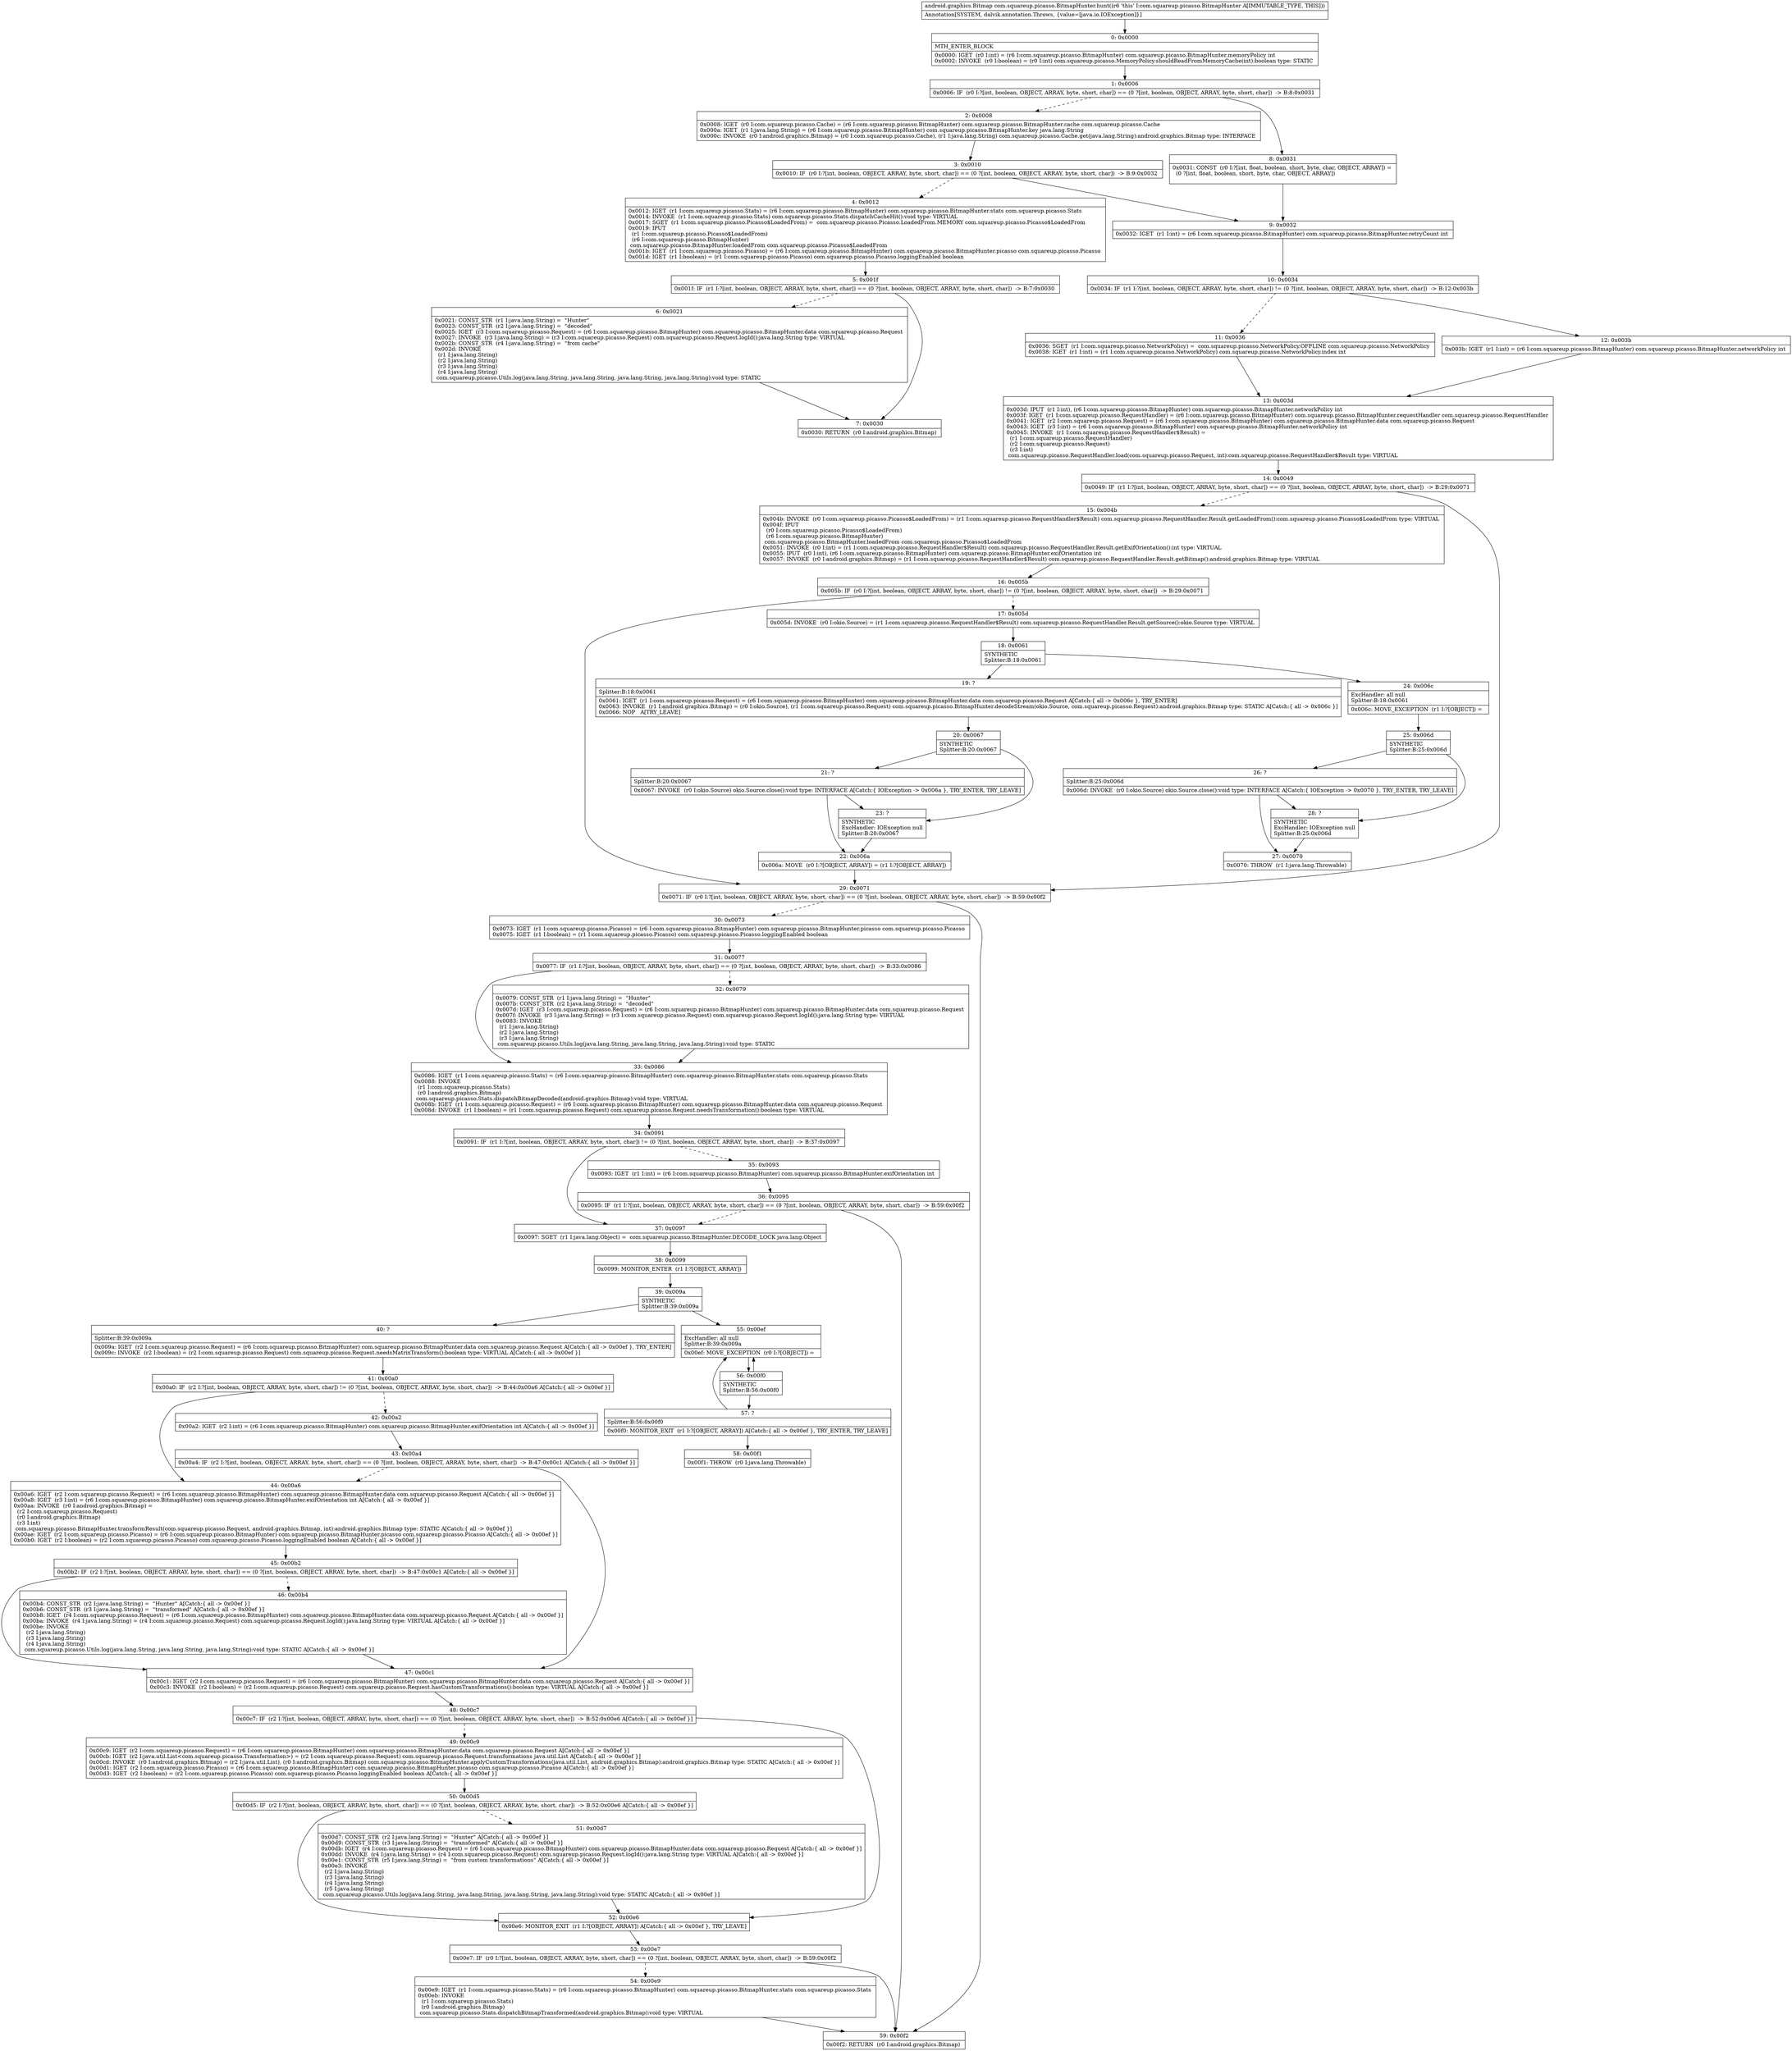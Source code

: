 digraph "CFG forcom.squareup.picasso.BitmapHunter.hunt()Landroid\/graphics\/Bitmap;" {
Node_0 [shape=record,label="{0\:\ 0x0000|MTH_ENTER_BLOCK\l|0x0000: IGET  (r0 I:int) = (r6 I:com.squareup.picasso.BitmapHunter) com.squareup.picasso.BitmapHunter.memoryPolicy int \l0x0002: INVOKE  (r0 I:boolean) = (r0 I:int) com.squareup.picasso.MemoryPolicy.shouldReadFromMemoryCache(int):boolean type: STATIC \l}"];
Node_1 [shape=record,label="{1\:\ 0x0006|0x0006: IF  (r0 I:?[int, boolean, OBJECT, ARRAY, byte, short, char]) == (0 ?[int, boolean, OBJECT, ARRAY, byte, short, char])  \-\> B:8:0x0031 \l}"];
Node_2 [shape=record,label="{2\:\ 0x0008|0x0008: IGET  (r0 I:com.squareup.picasso.Cache) = (r6 I:com.squareup.picasso.BitmapHunter) com.squareup.picasso.BitmapHunter.cache com.squareup.picasso.Cache \l0x000a: IGET  (r1 I:java.lang.String) = (r6 I:com.squareup.picasso.BitmapHunter) com.squareup.picasso.BitmapHunter.key java.lang.String \l0x000c: INVOKE  (r0 I:android.graphics.Bitmap) = (r0 I:com.squareup.picasso.Cache), (r1 I:java.lang.String) com.squareup.picasso.Cache.get(java.lang.String):android.graphics.Bitmap type: INTERFACE \l}"];
Node_3 [shape=record,label="{3\:\ 0x0010|0x0010: IF  (r0 I:?[int, boolean, OBJECT, ARRAY, byte, short, char]) == (0 ?[int, boolean, OBJECT, ARRAY, byte, short, char])  \-\> B:9:0x0032 \l}"];
Node_4 [shape=record,label="{4\:\ 0x0012|0x0012: IGET  (r1 I:com.squareup.picasso.Stats) = (r6 I:com.squareup.picasso.BitmapHunter) com.squareup.picasso.BitmapHunter.stats com.squareup.picasso.Stats \l0x0014: INVOKE  (r1 I:com.squareup.picasso.Stats) com.squareup.picasso.Stats.dispatchCacheHit():void type: VIRTUAL \l0x0017: SGET  (r1 I:com.squareup.picasso.Picasso$LoadedFrom) =  com.squareup.picasso.Picasso.LoadedFrom.MEMORY com.squareup.picasso.Picasso$LoadedFrom \l0x0019: IPUT  \l  (r1 I:com.squareup.picasso.Picasso$LoadedFrom)\l  (r6 I:com.squareup.picasso.BitmapHunter)\l com.squareup.picasso.BitmapHunter.loadedFrom com.squareup.picasso.Picasso$LoadedFrom \l0x001b: IGET  (r1 I:com.squareup.picasso.Picasso) = (r6 I:com.squareup.picasso.BitmapHunter) com.squareup.picasso.BitmapHunter.picasso com.squareup.picasso.Picasso \l0x001d: IGET  (r1 I:boolean) = (r1 I:com.squareup.picasso.Picasso) com.squareup.picasso.Picasso.loggingEnabled boolean \l}"];
Node_5 [shape=record,label="{5\:\ 0x001f|0x001f: IF  (r1 I:?[int, boolean, OBJECT, ARRAY, byte, short, char]) == (0 ?[int, boolean, OBJECT, ARRAY, byte, short, char])  \-\> B:7:0x0030 \l}"];
Node_6 [shape=record,label="{6\:\ 0x0021|0x0021: CONST_STR  (r1 I:java.lang.String) =  \"Hunter\" \l0x0023: CONST_STR  (r2 I:java.lang.String) =  \"decoded\" \l0x0025: IGET  (r3 I:com.squareup.picasso.Request) = (r6 I:com.squareup.picasso.BitmapHunter) com.squareup.picasso.BitmapHunter.data com.squareup.picasso.Request \l0x0027: INVOKE  (r3 I:java.lang.String) = (r3 I:com.squareup.picasso.Request) com.squareup.picasso.Request.logId():java.lang.String type: VIRTUAL \l0x002b: CONST_STR  (r4 I:java.lang.String) =  \"from cache\" \l0x002d: INVOKE  \l  (r1 I:java.lang.String)\l  (r2 I:java.lang.String)\l  (r3 I:java.lang.String)\l  (r4 I:java.lang.String)\l com.squareup.picasso.Utils.log(java.lang.String, java.lang.String, java.lang.String, java.lang.String):void type: STATIC \l}"];
Node_7 [shape=record,label="{7\:\ 0x0030|0x0030: RETURN  (r0 I:android.graphics.Bitmap) \l}"];
Node_8 [shape=record,label="{8\:\ 0x0031|0x0031: CONST  (r0 I:?[int, float, boolean, short, byte, char, OBJECT, ARRAY]) = \l  (0 ?[int, float, boolean, short, byte, char, OBJECT, ARRAY])\l \l}"];
Node_9 [shape=record,label="{9\:\ 0x0032|0x0032: IGET  (r1 I:int) = (r6 I:com.squareup.picasso.BitmapHunter) com.squareup.picasso.BitmapHunter.retryCount int \l}"];
Node_10 [shape=record,label="{10\:\ 0x0034|0x0034: IF  (r1 I:?[int, boolean, OBJECT, ARRAY, byte, short, char]) != (0 ?[int, boolean, OBJECT, ARRAY, byte, short, char])  \-\> B:12:0x003b \l}"];
Node_11 [shape=record,label="{11\:\ 0x0036|0x0036: SGET  (r1 I:com.squareup.picasso.NetworkPolicy) =  com.squareup.picasso.NetworkPolicy.OFFLINE com.squareup.picasso.NetworkPolicy \l0x0038: IGET  (r1 I:int) = (r1 I:com.squareup.picasso.NetworkPolicy) com.squareup.picasso.NetworkPolicy.index int \l}"];
Node_12 [shape=record,label="{12\:\ 0x003b|0x003b: IGET  (r1 I:int) = (r6 I:com.squareup.picasso.BitmapHunter) com.squareup.picasso.BitmapHunter.networkPolicy int \l}"];
Node_13 [shape=record,label="{13\:\ 0x003d|0x003d: IPUT  (r1 I:int), (r6 I:com.squareup.picasso.BitmapHunter) com.squareup.picasso.BitmapHunter.networkPolicy int \l0x003f: IGET  (r1 I:com.squareup.picasso.RequestHandler) = (r6 I:com.squareup.picasso.BitmapHunter) com.squareup.picasso.BitmapHunter.requestHandler com.squareup.picasso.RequestHandler \l0x0041: IGET  (r2 I:com.squareup.picasso.Request) = (r6 I:com.squareup.picasso.BitmapHunter) com.squareup.picasso.BitmapHunter.data com.squareup.picasso.Request \l0x0043: IGET  (r3 I:int) = (r6 I:com.squareup.picasso.BitmapHunter) com.squareup.picasso.BitmapHunter.networkPolicy int \l0x0045: INVOKE  (r1 I:com.squareup.picasso.RequestHandler$Result) = \l  (r1 I:com.squareup.picasso.RequestHandler)\l  (r2 I:com.squareup.picasso.Request)\l  (r3 I:int)\l com.squareup.picasso.RequestHandler.load(com.squareup.picasso.Request, int):com.squareup.picasso.RequestHandler$Result type: VIRTUAL \l}"];
Node_14 [shape=record,label="{14\:\ 0x0049|0x0049: IF  (r1 I:?[int, boolean, OBJECT, ARRAY, byte, short, char]) == (0 ?[int, boolean, OBJECT, ARRAY, byte, short, char])  \-\> B:29:0x0071 \l}"];
Node_15 [shape=record,label="{15\:\ 0x004b|0x004b: INVOKE  (r0 I:com.squareup.picasso.Picasso$LoadedFrom) = (r1 I:com.squareup.picasso.RequestHandler$Result) com.squareup.picasso.RequestHandler.Result.getLoadedFrom():com.squareup.picasso.Picasso$LoadedFrom type: VIRTUAL \l0x004f: IPUT  \l  (r0 I:com.squareup.picasso.Picasso$LoadedFrom)\l  (r6 I:com.squareup.picasso.BitmapHunter)\l com.squareup.picasso.BitmapHunter.loadedFrom com.squareup.picasso.Picasso$LoadedFrom \l0x0051: INVOKE  (r0 I:int) = (r1 I:com.squareup.picasso.RequestHandler$Result) com.squareup.picasso.RequestHandler.Result.getExifOrientation():int type: VIRTUAL \l0x0055: IPUT  (r0 I:int), (r6 I:com.squareup.picasso.BitmapHunter) com.squareup.picasso.BitmapHunter.exifOrientation int \l0x0057: INVOKE  (r0 I:android.graphics.Bitmap) = (r1 I:com.squareup.picasso.RequestHandler$Result) com.squareup.picasso.RequestHandler.Result.getBitmap():android.graphics.Bitmap type: VIRTUAL \l}"];
Node_16 [shape=record,label="{16\:\ 0x005b|0x005b: IF  (r0 I:?[int, boolean, OBJECT, ARRAY, byte, short, char]) != (0 ?[int, boolean, OBJECT, ARRAY, byte, short, char])  \-\> B:29:0x0071 \l}"];
Node_17 [shape=record,label="{17\:\ 0x005d|0x005d: INVOKE  (r0 I:okio.Source) = (r1 I:com.squareup.picasso.RequestHandler$Result) com.squareup.picasso.RequestHandler.Result.getSource():okio.Source type: VIRTUAL \l}"];
Node_18 [shape=record,label="{18\:\ 0x0061|SYNTHETIC\lSplitter:B:18:0x0061\l}"];
Node_19 [shape=record,label="{19\:\ ?|Splitter:B:18:0x0061\l|0x0061: IGET  (r1 I:com.squareup.picasso.Request) = (r6 I:com.squareup.picasso.BitmapHunter) com.squareup.picasso.BitmapHunter.data com.squareup.picasso.Request A[Catch:\{ all \-\> 0x006c \}, TRY_ENTER]\l0x0063: INVOKE  (r1 I:android.graphics.Bitmap) = (r0 I:okio.Source), (r1 I:com.squareup.picasso.Request) com.squareup.picasso.BitmapHunter.decodeStream(okio.Source, com.squareup.picasso.Request):android.graphics.Bitmap type: STATIC A[Catch:\{ all \-\> 0x006c \}]\l0x0066: NOP   A[TRY_LEAVE]\l}"];
Node_20 [shape=record,label="{20\:\ 0x0067|SYNTHETIC\lSplitter:B:20:0x0067\l}"];
Node_21 [shape=record,label="{21\:\ ?|Splitter:B:20:0x0067\l|0x0067: INVOKE  (r0 I:okio.Source) okio.Source.close():void type: INTERFACE A[Catch:\{ IOException \-\> 0x006a \}, TRY_ENTER, TRY_LEAVE]\l}"];
Node_22 [shape=record,label="{22\:\ 0x006a|0x006a: MOVE  (r0 I:?[OBJECT, ARRAY]) = (r1 I:?[OBJECT, ARRAY]) \l}"];
Node_23 [shape=record,label="{23\:\ ?|SYNTHETIC\lExcHandler: IOException null\lSplitter:B:20:0x0067\l}"];
Node_24 [shape=record,label="{24\:\ 0x006c|ExcHandler: all null\lSplitter:B:18:0x0061\l|0x006c: MOVE_EXCEPTION  (r1 I:?[OBJECT]) =  \l}"];
Node_25 [shape=record,label="{25\:\ 0x006d|SYNTHETIC\lSplitter:B:25:0x006d\l}"];
Node_26 [shape=record,label="{26\:\ ?|Splitter:B:25:0x006d\l|0x006d: INVOKE  (r0 I:okio.Source) okio.Source.close():void type: INTERFACE A[Catch:\{ IOException \-\> 0x0070 \}, TRY_ENTER, TRY_LEAVE]\l}"];
Node_27 [shape=record,label="{27\:\ 0x0070|0x0070: THROW  (r1 I:java.lang.Throwable) \l}"];
Node_28 [shape=record,label="{28\:\ ?|SYNTHETIC\lExcHandler: IOException null\lSplitter:B:25:0x006d\l}"];
Node_29 [shape=record,label="{29\:\ 0x0071|0x0071: IF  (r0 I:?[int, boolean, OBJECT, ARRAY, byte, short, char]) == (0 ?[int, boolean, OBJECT, ARRAY, byte, short, char])  \-\> B:59:0x00f2 \l}"];
Node_30 [shape=record,label="{30\:\ 0x0073|0x0073: IGET  (r1 I:com.squareup.picasso.Picasso) = (r6 I:com.squareup.picasso.BitmapHunter) com.squareup.picasso.BitmapHunter.picasso com.squareup.picasso.Picasso \l0x0075: IGET  (r1 I:boolean) = (r1 I:com.squareup.picasso.Picasso) com.squareup.picasso.Picasso.loggingEnabled boolean \l}"];
Node_31 [shape=record,label="{31\:\ 0x0077|0x0077: IF  (r1 I:?[int, boolean, OBJECT, ARRAY, byte, short, char]) == (0 ?[int, boolean, OBJECT, ARRAY, byte, short, char])  \-\> B:33:0x0086 \l}"];
Node_32 [shape=record,label="{32\:\ 0x0079|0x0079: CONST_STR  (r1 I:java.lang.String) =  \"Hunter\" \l0x007b: CONST_STR  (r2 I:java.lang.String) =  \"decoded\" \l0x007d: IGET  (r3 I:com.squareup.picasso.Request) = (r6 I:com.squareup.picasso.BitmapHunter) com.squareup.picasso.BitmapHunter.data com.squareup.picasso.Request \l0x007f: INVOKE  (r3 I:java.lang.String) = (r3 I:com.squareup.picasso.Request) com.squareup.picasso.Request.logId():java.lang.String type: VIRTUAL \l0x0083: INVOKE  \l  (r1 I:java.lang.String)\l  (r2 I:java.lang.String)\l  (r3 I:java.lang.String)\l com.squareup.picasso.Utils.log(java.lang.String, java.lang.String, java.lang.String):void type: STATIC \l}"];
Node_33 [shape=record,label="{33\:\ 0x0086|0x0086: IGET  (r1 I:com.squareup.picasso.Stats) = (r6 I:com.squareup.picasso.BitmapHunter) com.squareup.picasso.BitmapHunter.stats com.squareup.picasso.Stats \l0x0088: INVOKE  \l  (r1 I:com.squareup.picasso.Stats)\l  (r0 I:android.graphics.Bitmap)\l com.squareup.picasso.Stats.dispatchBitmapDecoded(android.graphics.Bitmap):void type: VIRTUAL \l0x008b: IGET  (r1 I:com.squareup.picasso.Request) = (r6 I:com.squareup.picasso.BitmapHunter) com.squareup.picasso.BitmapHunter.data com.squareup.picasso.Request \l0x008d: INVOKE  (r1 I:boolean) = (r1 I:com.squareup.picasso.Request) com.squareup.picasso.Request.needsTransformation():boolean type: VIRTUAL \l}"];
Node_34 [shape=record,label="{34\:\ 0x0091|0x0091: IF  (r1 I:?[int, boolean, OBJECT, ARRAY, byte, short, char]) != (0 ?[int, boolean, OBJECT, ARRAY, byte, short, char])  \-\> B:37:0x0097 \l}"];
Node_35 [shape=record,label="{35\:\ 0x0093|0x0093: IGET  (r1 I:int) = (r6 I:com.squareup.picasso.BitmapHunter) com.squareup.picasso.BitmapHunter.exifOrientation int \l}"];
Node_36 [shape=record,label="{36\:\ 0x0095|0x0095: IF  (r1 I:?[int, boolean, OBJECT, ARRAY, byte, short, char]) == (0 ?[int, boolean, OBJECT, ARRAY, byte, short, char])  \-\> B:59:0x00f2 \l}"];
Node_37 [shape=record,label="{37\:\ 0x0097|0x0097: SGET  (r1 I:java.lang.Object) =  com.squareup.picasso.BitmapHunter.DECODE_LOCK java.lang.Object \l}"];
Node_38 [shape=record,label="{38\:\ 0x0099|0x0099: MONITOR_ENTER  (r1 I:?[OBJECT, ARRAY]) \l}"];
Node_39 [shape=record,label="{39\:\ 0x009a|SYNTHETIC\lSplitter:B:39:0x009a\l}"];
Node_40 [shape=record,label="{40\:\ ?|Splitter:B:39:0x009a\l|0x009a: IGET  (r2 I:com.squareup.picasso.Request) = (r6 I:com.squareup.picasso.BitmapHunter) com.squareup.picasso.BitmapHunter.data com.squareup.picasso.Request A[Catch:\{ all \-\> 0x00ef \}, TRY_ENTER]\l0x009c: INVOKE  (r2 I:boolean) = (r2 I:com.squareup.picasso.Request) com.squareup.picasso.Request.needsMatrixTransform():boolean type: VIRTUAL A[Catch:\{ all \-\> 0x00ef \}]\l}"];
Node_41 [shape=record,label="{41\:\ 0x00a0|0x00a0: IF  (r2 I:?[int, boolean, OBJECT, ARRAY, byte, short, char]) != (0 ?[int, boolean, OBJECT, ARRAY, byte, short, char])  \-\> B:44:0x00a6 A[Catch:\{ all \-\> 0x00ef \}]\l}"];
Node_42 [shape=record,label="{42\:\ 0x00a2|0x00a2: IGET  (r2 I:int) = (r6 I:com.squareup.picasso.BitmapHunter) com.squareup.picasso.BitmapHunter.exifOrientation int A[Catch:\{ all \-\> 0x00ef \}]\l}"];
Node_43 [shape=record,label="{43\:\ 0x00a4|0x00a4: IF  (r2 I:?[int, boolean, OBJECT, ARRAY, byte, short, char]) == (0 ?[int, boolean, OBJECT, ARRAY, byte, short, char])  \-\> B:47:0x00c1 A[Catch:\{ all \-\> 0x00ef \}]\l}"];
Node_44 [shape=record,label="{44\:\ 0x00a6|0x00a6: IGET  (r2 I:com.squareup.picasso.Request) = (r6 I:com.squareup.picasso.BitmapHunter) com.squareup.picasso.BitmapHunter.data com.squareup.picasso.Request A[Catch:\{ all \-\> 0x00ef \}]\l0x00a8: IGET  (r3 I:int) = (r6 I:com.squareup.picasso.BitmapHunter) com.squareup.picasso.BitmapHunter.exifOrientation int A[Catch:\{ all \-\> 0x00ef \}]\l0x00aa: INVOKE  (r0 I:android.graphics.Bitmap) = \l  (r2 I:com.squareup.picasso.Request)\l  (r0 I:android.graphics.Bitmap)\l  (r3 I:int)\l com.squareup.picasso.BitmapHunter.transformResult(com.squareup.picasso.Request, android.graphics.Bitmap, int):android.graphics.Bitmap type: STATIC A[Catch:\{ all \-\> 0x00ef \}]\l0x00ae: IGET  (r2 I:com.squareup.picasso.Picasso) = (r6 I:com.squareup.picasso.BitmapHunter) com.squareup.picasso.BitmapHunter.picasso com.squareup.picasso.Picasso A[Catch:\{ all \-\> 0x00ef \}]\l0x00b0: IGET  (r2 I:boolean) = (r2 I:com.squareup.picasso.Picasso) com.squareup.picasso.Picasso.loggingEnabled boolean A[Catch:\{ all \-\> 0x00ef \}]\l}"];
Node_45 [shape=record,label="{45\:\ 0x00b2|0x00b2: IF  (r2 I:?[int, boolean, OBJECT, ARRAY, byte, short, char]) == (0 ?[int, boolean, OBJECT, ARRAY, byte, short, char])  \-\> B:47:0x00c1 A[Catch:\{ all \-\> 0x00ef \}]\l}"];
Node_46 [shape=record,label="{46\:\ 0x00b4|0x00b4: CONST_STR  (r2 I:java.lang.String) =  \"Hunter\" A[Catch:\{ all \-\> 0x00ef \}]\l0x00b6: CONST_STR  (r3 I:java.lang.String) =  \"transformed\" A[Catch:\{ all \-\> 0x00ef \}]\l0x00b8: IGET  (r4 I:com.squareup.picasso.Request) = (r6 I:com.squareup.picasso.BitmapHunter) com.squareup.picasso.BitmapHunter.data com.squareup.picasso.Request A[Catch:\{ all \-\> 0x00ef \}]\l0x00ba: INVOKE  (r4 I:java.lang.String) = (r4 I:com.squareup.picasso.Request) com.squareup.picasso.Request.logId():java.lang.String type: VIRTUAL A[Catch:\{ all \-\> 0x00ef \}]\l0x00be: INVOKE  \l  (r2 I:java.lang.String)\l  (r3 I:java.lang.String)\l  (r4 I:java.lang.String)\l com.squareup.picasso.Utils.log(java.lang.String, java.lang.String, java.lang.String):void type: STATIC A[Catch:\{ all \-\> 0x00ef \}]\l}"];
Node_47 [shape=record,label="{47\:\ 0x00c1|0x00c1: IGET  (r2 I:com.squareup.picasso.Request) = (r6 I:com.squareup.picasso.BitmapHunter) com.squareup.picasso.BitmapHunter.data com.squareup.picasso.Request A[Catch:\{ all \-\> 0x00ef \}]\l0x00c3: INVOKE  (r2 I:boolean) = (r2 I:com.squareup.picasso.Request) com.squareup.picasso.Request.hasCustomTransformations():boolean type: VIRTUAL A[Catch:\{ all \-\> 0x00ef \}]\l}"];
Node_48 [shape=record,label="{48\:\ 0x00c7|0x00c7: IF  (r2 I:?[int, boolean, OBJECT, ARRAY, byte, short, char]) == (0 ?[int, boolean, OBJECT, ARRAY, byte, short, char])  \-\> B:52:0x00e6 A[Catch:\{ all \-\> 0x00ef \}]\l}"];
Node_49 [shape=record,label="{49\:\ 0x00c9|0x00c9: IGET  (r2 I:com.squareup.picasso.Request) = (r6 I:com.squareup.picasso.BitmapHunter) com.squareup.picasso.BitmapHunter.data com.squareup.picasso.Request A[Catch:\{ all \-\> 0x00ef \}]\l0x00cb: IGET  (r2 I:java.util.List\<com.squareup.picasso.Transformation\>) = (r2 I:com.squareup.picasso.Request) com.squareup.picasso.Request.transformations java.util.List A[Catch:\{ all \-\> 0x00ef \}]\l0x00cd: INVOKE  (r0 I:android.graphics.Bitmap) = (r2 I:java.util.List), (r0 I:android.graphics.Bitmap) com.squareup.picasso.BitmapHunter.applyCustomTransformations(java.util.List, android.graphics.Bitmap):android.graphics.Bitmap type: STATIC A[Catch:\{ all \-\> 0x00ef \}]\l0x00d1: IGET  (r2 I:com.squareup.picasso.Picasso) = (r6 I:com.squareup.picasso.BitmapHunter) com.squareup.picasso.BitmapHunter.picasso com.squareup.picasso.Picasso A[Catch:\{ all \-\> 0x00ef \}]\l0x00d3: IGET  (r2 I:boolean) = (r2 I:com.squareup.picasso.Picasso) com.squareup.picasso.Picasso.loggingEnabled boolean A[Catch:\{ all \-\> 0x00ef \}]\l}"];
Node_50 [shape=record,label="{50\:\ 0x00d5|0x00d5: IF  (r2 I:?[int, boolean, OBJECT, ARRAY, byte, short, char]) == (0 ?[int, boolean, OBJECT, ARRAY, byte, short, char])  \-\> B:52:0x00e6 A[Catch:\{ all \-\> 0x00ef \}]\l}"];
Node_51 [shape=record,label="{51\:\ 0x00d7|0x00d7: CONST_STR  (r2 I:java.lang.String) =  \"Hunter\" A[Catch:\{ all \-\> 0x00ef \}]\l0x00d9: CONST_STR  (r3 I:java.lang.String) =  \"transformed\" A[Catch:\{ all \-\> 0x00ef \}]\l0x00db: IGET  (r4 I:com.squareup.picasso.Request) = (r6 I:com.squareup.picasso.BitmapHunter) com.squareup.picasso.BitmapHunter.data com.squareup.picasso.Request A[Catch:\{ all \-\> 0x00ef \}]\l0x00dd: INVOKE  (r4 I:java.lang.String) = (r4 I:com.squareup.picasso.Request) com.squareup.picasso.Request.logId():java.lang.String type: VIRTUAL A[Catch:\{ all \-\> 0x00ef \}]\l0x00e1: CONST_STR  (r5 I:java.lang.String) =  \"from custom transformations\" A[Catch:\{ all \-\> 0x00ef \}]\l0x00e3: INVOKE  \l  (r2 I:java.lang.String)\l  (r3 I:java.lang.String)\l  (r4 I:java.lang.String)\l  (r5 I:java.lang.String)\l com.squareup.picasso.Utils.log(java.lang.String, java.lang.String, java.lang.String, java.lang.String):void type: STATIC A[Catch:\{ all \-\> 0x00ef \}]\l}"];
Node_52 [shape=record,label="{52\:\ 0x00e6|0x00e6: MONITOR_EXIT  (r1 I:?[OBJECT, ARRAY]) A[Catch:\{ all \-\> 0x00ef \}, TRY_LEAVE]\l}"];
Node_53 [shape=record,label="{53\:\ 0x00e7|0x00e7: IF  (r0 I:?[int, boolean, OBJECT, ARRAY, byte, short, char]) == (0 ?[int, boolean, OBJECT, ARRAY, byte, short, char])  \-\> B:59:0x00f2 \l}"];
Node_54 [shape=record,label="{54\:\ 0x00e9|0x00e9: IGET  (r1 I:com.squareup.picasso.Stats) = (r6 I:com.squareup.picasso.BitmapHunter) com.squareup.picasso.BitmapHunter.stats com.squareup.picasso.Stats \l0x00eb: INVOKE  \l  (r1 I:com.squareup.picasso.Stats)\l  (r0 I:android.graphics.Bitmap)\l com.squareup.picasso.Stats.dispatchBitmapTransformed(android.graphics.Bitmap):void type: VIRTUAL \l}"];
Node_55 [shape=record,label="{55\:\ 0x00ef|ExcHandler: all null\lSplitter:B:39:0x009a\l|0x00ef: MOVE_EXCEPTION  (r0 I:?[OBJECT]) =  \l}"];
Node_56 [shape=record,label="{56\:\ 0x00f0|SYNTHETIC\lSplitter:B:56:0x00f0\l}"];
Node_57 [shape=record,label="{57\:\ ?|Splitter:B:56:0x00f0\l|0x00f0: MONITOR_EXIT  (r1 I:?[OBJECT, ARRAY]) A[Catch:\{ all \-\> 0x00ef \}, TRY_ENTER, TRY_LEAVE]\l}"];
Node_58 [shape=record,label="{58\:\ 0x00f1|0x00f1: THROW  (r0 I:java.lang.Throwable) \l}"];
Node_59 [shape=record,label="{59\:\ 0x00f2|0x00f2: RETURN  (r0 I:android.graphics.Bitmap) \l}"];
MethodNode[shape=record,label="{android.graphics.Bitmap com.squareup.picasso.BitmapHunter.hunt((r6 'this' I:com.squareup.picasso.BitmapHunter A[IMMUTABLE_TYPE, THIS]))  | Annotation[SYSTEM, dalvik.annotation.Throws, \{value=[java.io.IOException]\}]\l}"];
MethodNode -> Node_0;
Node_0 -> Node_1;
Node_1 -> Node_2[style=dashed];
Node_1 -> Node_8;
Node_2 -> Node_3;
Node_3 -> Node_4[style=dashed];
Node_3 -> Node_9;
Node_4 -> Node_5;
Node_5 -> Node_6[style=dashed];
Node_5 -> Node_7;
Node_6 -> Node_7;
Node_8 -> Node_9;
Node_9 -> Node_10;
Node_10 -> Node_11[style=dashed];
Node_10 -> Node_12;
Node_11 -> Node_13;
Node_12 -> Node_13;
Node_13 -> Node_14;
Node_14 -> Node_15[style=dashed];
Node_14 -> Node_29;
Node_15 -> Node_16;
Node_16 -> Node_17[style=dashed];
Node_16 -> Node_29;
Node_17 -> Node_18;
Node_18 -> Node_19;
Node_18 -> Node_24;
Node_19 -> Node_20;
Node_20 -> Node_21;
Node_20 -> Node_23;
Node_21 -> Node_22;
Node_21 -> Node_23;
Node_22 -> Node_29;
Node_23 -> Node_22;
Node_24 -> Node_25;
Node_25 -> Node_26;
Node_25 -> Node_28;
Node_26 -> Node_27;
Node_26 -> Node_28;
Node_28 -> Node_27;
Node_29 -> Node_30[style=dashed];
Node_29 -> Node_59;
Node_30 -> Node_31;
Node_31 -> Node_32[style=dashed];
Node_31 -> Node_33;
Node_32 -> Node_33;
Node_33 -> Node_34;
Node_34 -> Node_35[style=dashed];
Node_34 -> Node_37;
Node_35 -> Node_36;
Node_36 -> Node_37[style=dashed];
Node_36 -> Node_59;
Node_37 -> Node_38;
Node_38 -> Node_39;
Node_39 -> Node_40;
Node_39 -> Node_55;
Node_40 -> Node_41;
Node_41 -> Node_42[style=dashed];
Node_41 -> Node_44;
Node_42 -> Node_43;
Node_43 -> Node_44[style=dashed];
Node_43 -> Node_47;
Node_44 -> Node_45;
Node_45 -> Node_46[style=dashed];
Node_45 -> Node_47;
Node_46 -> Node_47;
Node_47 -> Node_48;
Node_48 -> Node_49[style=dashed];
Node_48 -> Node_52;
Node_49 -> Node_50;
Node_50 -> Node_51[style=dashed];
Node_50 -> Node_52;
Node_51 -> Node_52;
Node_52 -> Node_53;
Node_53 -> Node_54[style=dashed];
Node_53 -> Node_59;
Node_54 -> Node_59;
Node_55 -> Node_56;
Node_56 -> Node_57;
Node_56 -> Node_55;
Node_57 -> Node_58;
Node_57 -> Node_55;
}

